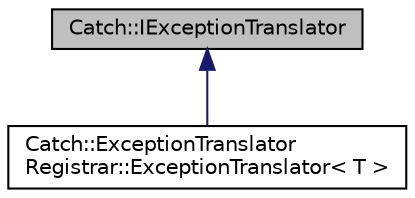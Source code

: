 digraph "Catch::IExceptionTranslator"
{
 // LATEX_PDF_SIZE
  edge [fontname="Helvetica",fontsize="10",labelfontname="Helvetica",labelfontsize="10"];
  node [fontname="Helvetica",fontsize="10",shape=record];
  Node1 [label="Catch::IExceptionTranslator",height=0.2,width=0.4,color="black", fillcolor="grey75", style="filled", fontcolor="black",tooltip=" "];
  Node1 -> Node2 [dir="back",color="midnightblue",fontsize="10",style="solid"];
  Node2 [label="Catch::ExceptionTranslator\lRegistrar::ExceptionTranslator\< T \>",height=0.2,width=0.4,color="black", fillcolor="white", style="filled",URL="$classCatch_1_1ExceptionTranslatorRegistrar_1_1ExceptionTranslator.html",tooltip=" "];
}
